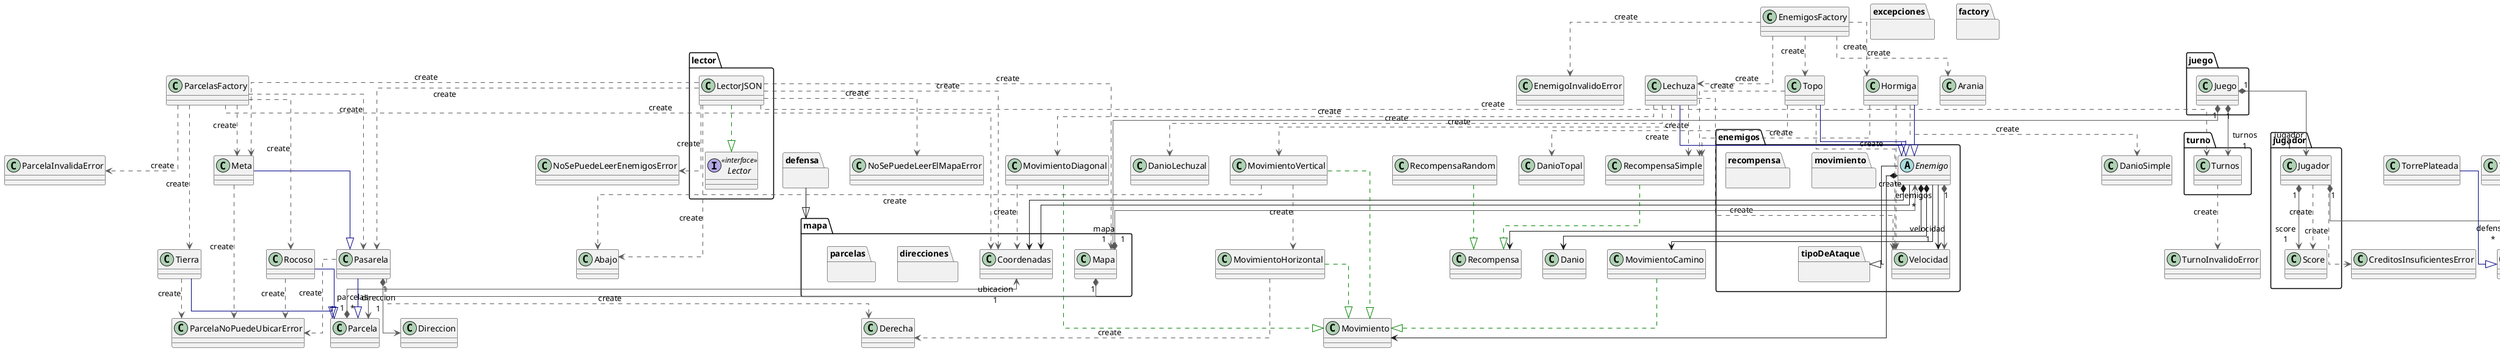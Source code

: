 @startuml
top to bottom direction
skinparam linetype ortho

package "defensa"{
}

package "enemigos"{
    package "movimiento"{
    }
    package "recompensa"{
        }
    package "tipoDeAtaque"{
        }
    class Velocidad
    abstract Enemigo
}

package "excepciones"{
}
package "factory"{
}

package "juego"{
    class Juego
}

package "jugador"{
    class Jugador
    class Score
}

package "lector"{
    interface Lector << interface >>
    class LectorJSON
}

package "mapa"{
    package "direcciones"{
    }
    package "parcelas"{
    }
    class Coordenadas
    class Mapa
}

package "turno"{
   class Turnos
}

Enemigo                      --|>  "tipoDeAtaque"
Enemigo                      -->  Velocidad
"defensa" --|> "mapa"
Enemigo                     *-->  Coordenadas
Enemigo                     -->  Coordenadas
Enemigo                     *--> Danio
Enemigo                    *-->  Movimiento
Enemigo                     -->  MovimientoCamino
Enemigo                     *--> Recompensa
Enemigo                    "1" *-[#595959,plain]-> "velocidad\n1" Velocidad                  
EnemigosFactory             -[#595959,dashed]->  Arania                     : "«create»"
EnemigosFactory             -[#595959,dashed]->  EnemigoInvalidoError       : "«create»"
EnemigosFactory             -[#595959,dashed]->  Hormiga                    : "«create»"
EnemigosFactory             -[#595959,dashed]->  Lechuza                    : "«create»"
EnemigosFactory             -[#595959,dashed]->  Topo                       : "«create»"
Hormiga                     -[#595959,dashed]->  DanioSimple                : "«create»"
Hormiga                     -[#000082,plain]-^  Enemigo                    
Hormiga                     -[#595959,dashed]->  RecompensaSimple           : "«create»"
Hormiga                     -[#595959,dashed]->  Velocidad                  : "«create»"
Juego                      "1" *-[#595959,plain]-> "jugador\n1" Jugador                    
Juego                      "1" *-[#595959,plain]-> "mapa\n1" Mapa                       
Juego                      "1" *-[#595959,plain]-> "turnos\n1" Turnos                     
Jugador                     -[#595959,dashed]->  CreditosInsuficientesError : "«create»"
Jugador                    "1" *-[#595959,plain]-> "defensas\n*" Defensa                    
Jugador                    "1" *-[#595959,plain]-> "score\n1" Score                      
Jugador                     -[#595959,dashed]->  Score                      : "«create»"
Lechuza                     -[#595959,dashed]->  DanioLechuzal              : "«create»"
Lechuza                     -[#000082,plain]-^  Enemigo                    
Lechuza                     -[#595959,dashed]->  MovimientoDiagonal         : "«create»"
Lechuza                     -[#595959,dashed]->  MovimientoVertical         : "«create»"
Lechuza                     -[#595959,dashed]->  RecompensaSimple           : "«create»"
Lechuza                     -[#595959,dashed]->  Velocidad                  : "«create»"
LectorJSON                  -[#595959,dashed]->  Abajo                      : "«create»"
LectorJSON                  -[#595959,dashed]->  Coordenadas                : "«create»"
LectorJSON                  -[#008200,dashed]-^  Lector                     
LectorJSON                  -[#595959,dashed]->  Mapa                       : "«create»"
LectorJSON                  -[#595959,dashed]->  Meta                       : "«create»"
LectorJSON                  -[#595959,dashed]->  NoSePuedeLeerElMapaError   : "«create»"
LectorJSON                  -[#595959,dashed]->  NoSePuedeLeerEnemigosError : "«create»"
LectorJSON                  -[#595959,dashed]->  Pasarela                   : "«create»"
LectorJSON                  -[#595959,dashed]->  Turnos                     : "«create»"
Mapa                       "1" *-[#595959,plain]-> "enemigos\n*" Enemigo                    
Mapa                       "1" *-[#595959,plain]-> "parcelas\n*" Parcela                    
Meta                        -[#595959,dashed]->  ParcelaNoPuedeUbicarError  : "«create»"
Meta                        -[#000082,plain]-^  Pasarela                   
MovimientoCamino            -[#008200,dashed]-^  Movimiento                 
MovimientoDiagonal          -[#595959,dashed]->  Coordenadas                : "«create»"
MovimientoDiagonal          -[#008200,dashed]-^  Movimiento                 
MovimientoHorizontal        -[#595959,dashed]->  Derecha                    : "«create»"
MovimientoHorizontal        -[#008200,dashed]-^  Movimiento                 
MovimientoVertical          -[#595959,dashed]->  Abajo                      : "«create»"
MovimientoVertical          -[#008200,dashed]-^  Movimiento                 
MovimientoVertical          -[#595959,dashed]->  MovimientoHorizontal       : "«create»"
Parcela                    "1" *-[#595959,plain]-> "ubicacion\n1" Coordenadas                
ParcelasFactory             -[#595959,dashed]->  Coordenadas                : "«create»"
ParcelasFactory             -[#595959,dashed]->  Meta                       : "«create»"
ParcelasFactory             -[#595959,dashed]->  ParcelaInvalidaError       : "«create»"
ParcelasFactory             -[#595959,dashed]->  Pasarela                   : "«create»"
ParcelasFactory             -[#595959,dashed]->  Rocoso                     : "«create»"
ParcelasFactory             -[#595959,dashed]->  Tierra                     : "«create»"
Pasarela                    -[#595959,dashed]->  Derecha                    : "«create»"
Pasarela                   "1" *-[#595959,plain]-> "direccion\n1" Direccion                  
Pasarela                    -[#000082,plain]-^  Parcela                    
Pasarela                    -[#595959,dashed]->  ParcelaNoPuedeUbicarError  : "«create»"
RecompensaRandom            -[#008200,dashed]-^  Recompensa                 
RecompensaSimple            -[#008200,dashed]-^  Recompensa                 
Rocoso                      -[#000082,plain]-^  Parcela                    
Rocoso                      -[#595959,dashed]->  ParcelaNoPuedeUbicarError  : "«create»"
Tierra                      -[#000082,plain]-^  Parcela                    
Tierra                      -[#595959,dashed]->  ParcelaNoPuedeUbicarError  : "«create»"
Topo                        -[#595959,dashed]->  DanioTopal                 : "«create»"
Topo                        -[#000082,plain]-^  Enemigo                    
Topo                        -[#595959,dashed]->  RecompensaSimple           : "«create»"
Topo                        -[#595959,dashed]->  Velocidad                  : "«create»"
TorreBlanca                 -[#000082,plain]-^  Defensa                    
TorrePlateada               -[#000082,plain]-^  Defensa                    
TrampaArenosa               -[#000082,plain]-^  Defensa                    
Turnos                      -[#595959,dashed]->  TurnoInvalidoError         : "«create»"
@enduml
